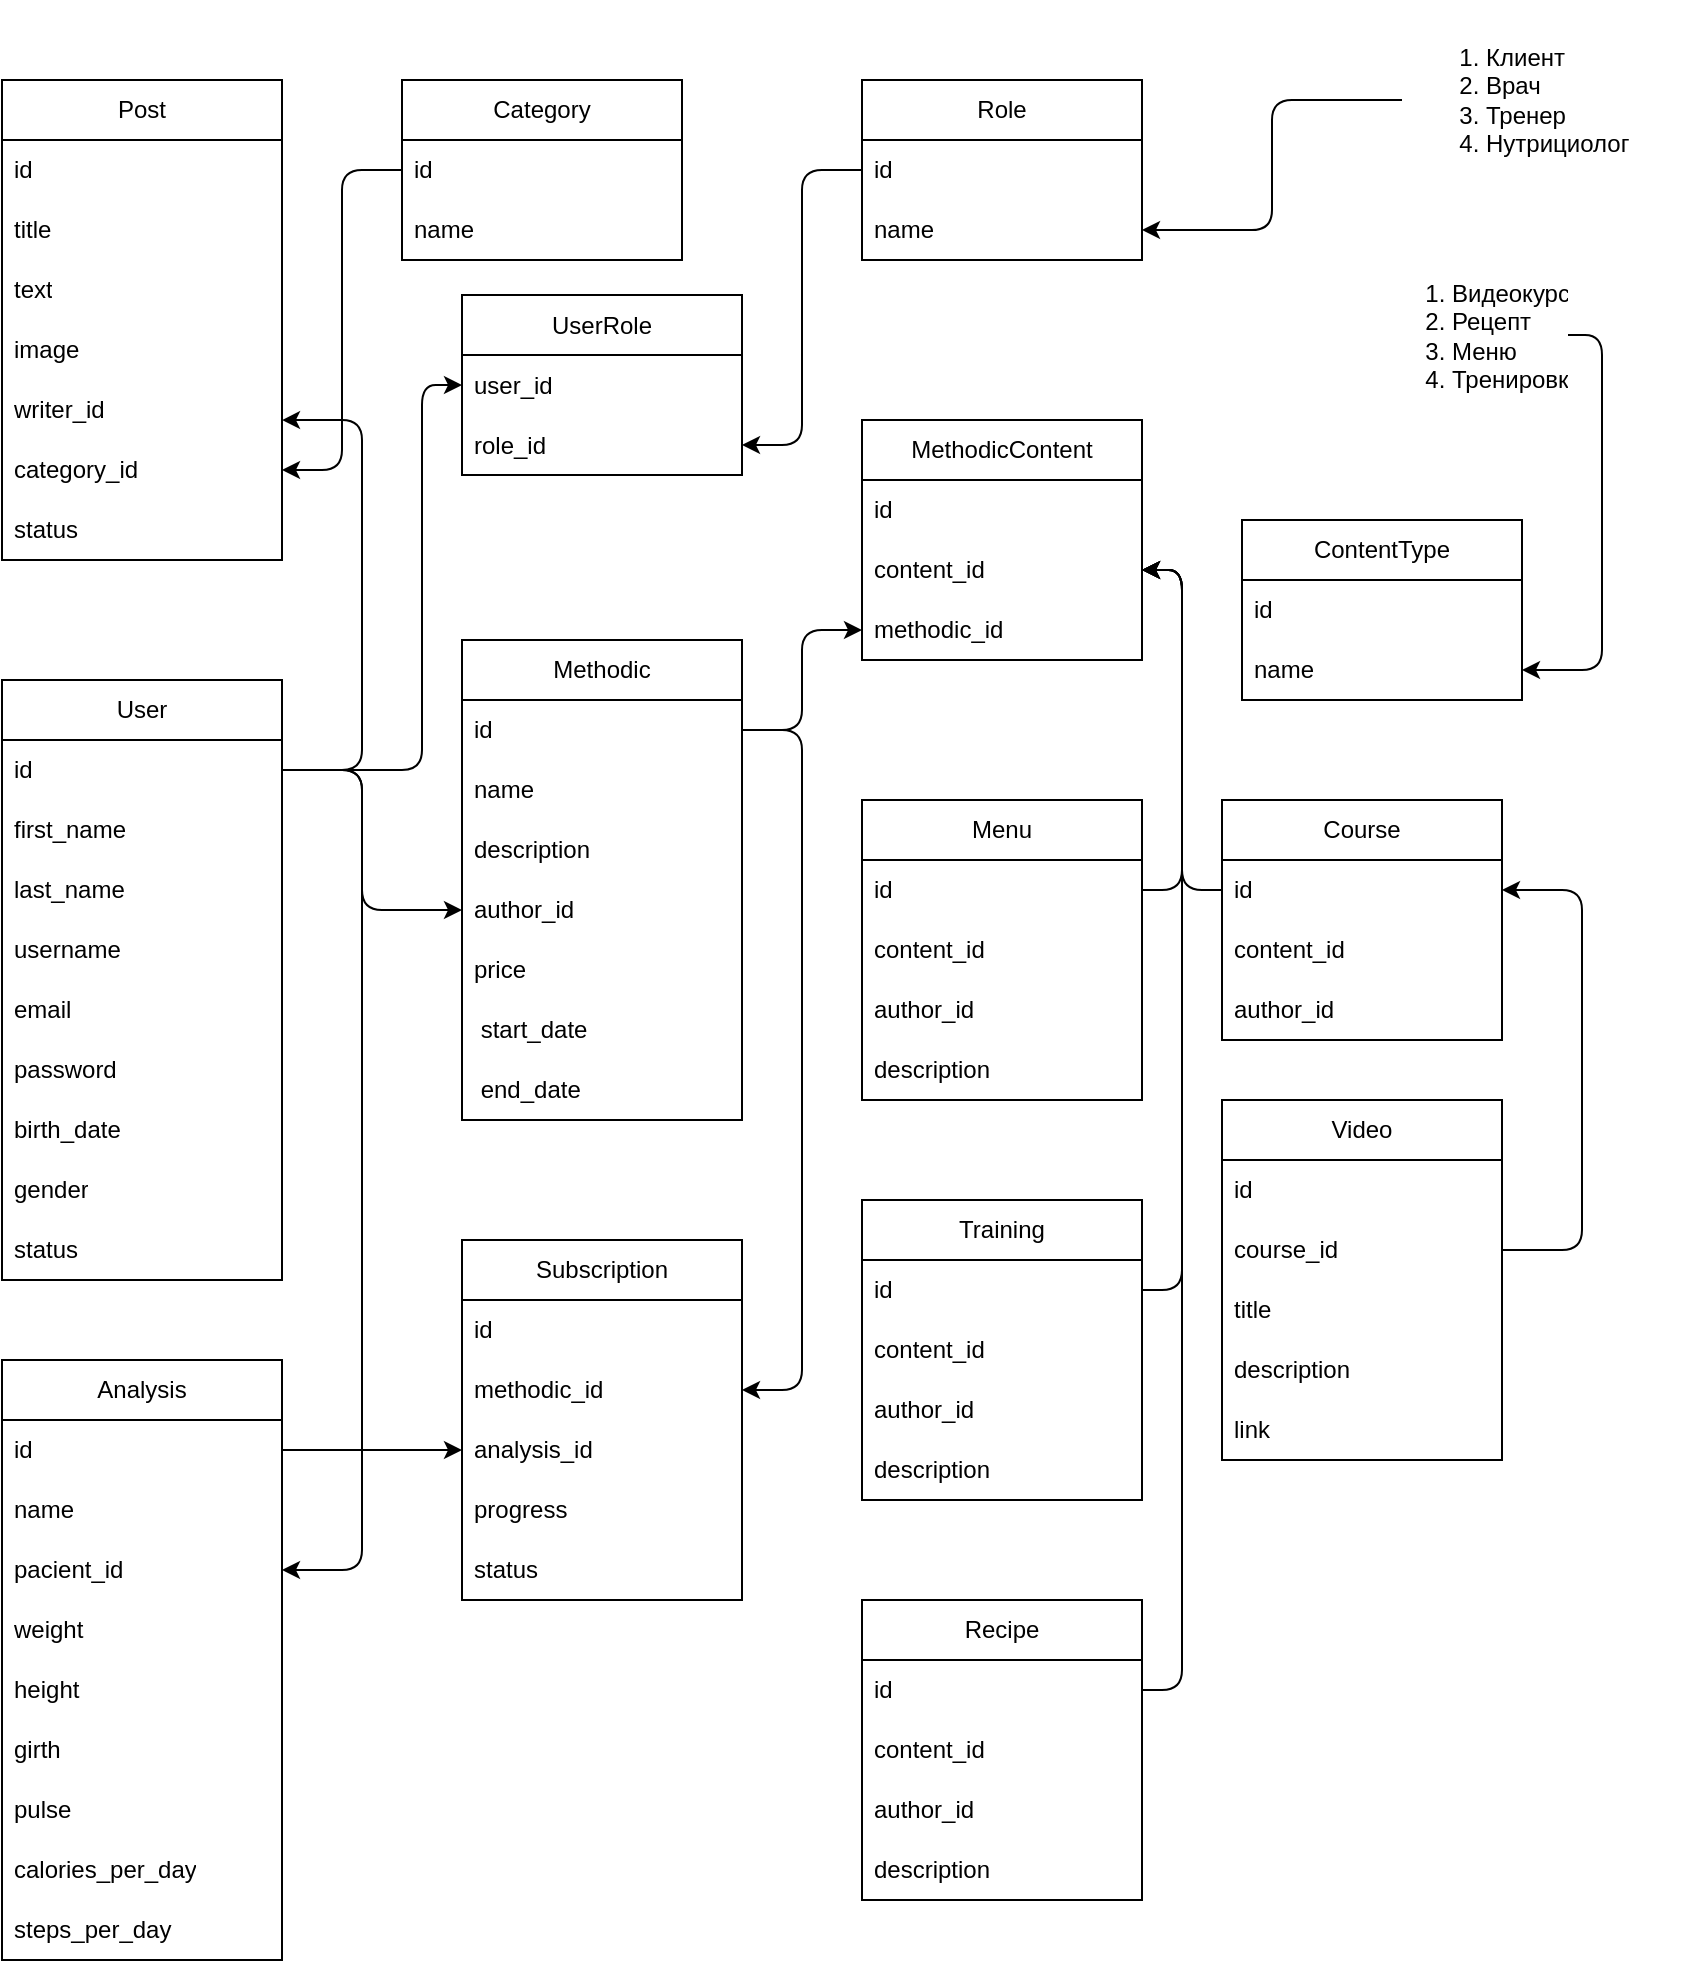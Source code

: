 <mxfile><diagram id="Ea8dcPsZRAdA000fl9Z8" name="Page-1"><mxGraphModel dx="920" dy="405" grid="1" gridSize="10" guides="1" tooltips="1" connect="1" arrows="1" fold="1" page="1" pageScale="1" pageWidth="850" pageHeight="1100" math="0" shadow="0"><root><mxCell id="0"/><mxCell id="1" parent="0"/><mxCell id="2" value="User" style="swimlane;fontStyle=0;childLayout=stackLayout;horizontal=1;startSize=30;horizontalStack=0;resizeParent=1;resizeParentMax=0;resizeLast=0;collapsible=1;marginBottom=0;whiteSpace=wrap;html=1;" parent="1" vertex="1"><mxGeometry x="10" y="340" width="140" height="300" as="geometry"/></mxCell><mxCell id="3" value="id" style="text;strokeColor=none;fillColor=none;align=left;verticalAlign=middle;spacingLeft=4;spacingRight=4;overflow=hidden;points=[[0,0.5],[1,0.5]];portConstraint=eastwest;rotatable=0;whiteSpace=wrap;html=1;" parent="2" vertex="1"><mxGeometry y="30" width="140" height="30" as="geometry"/></mxCell><mxCell id="4" value="first_name" style="text;strokeColor=none;fillColor=none;align=left;verticalAlign=middle;spacingLeft=4;spacingRight=4;overflow=hidden;points=[[0,0.5],[1,0.5]];portConstraint=eastwest;rotatable=0;whiteSpace=wrap;html=1;" parent="2" vertex="1"><mxGeometry y="60" width="140" height="30" as="geometry"/></mxCell><mxCell id="5" value="last_name" style="text;strokeColor=none;fillColor=none;align=left;verticalAlign=middle;spacingLeft=4;spacingRight=4;overflow=hidden;points=[[0,0.5],[1,0.5]];portConstraint=eastwest;rotatable=0;whiteSpace=wrap;html=1;" parent="2" vertex="1"><mxGeometry y="90" width="140" height="30" as="geometry"/></mxCell><mxCell id="18" value="username" style="text;strokeColor=none;fillColor=none;align=left;verticalAlign=middle;spacingLeft=4;spacingRight=4;overflow=hidden;points=[[0,0.5],[1,0.5]];portConstraint=eastwest;rotatable=0;whiteSpace=wrap;html=1;" parent="2" vertex="1"><mxGeometry y="120" width="140" height="30" as="geometry"/></mxCell><mxCell id="19" value="email" style="text;strokeColor=none;fillColor=none;align=left;verticalAlign=middle;spacingLeft=4;spacingRight=4;overflow=hidden;points=[[0,0.5],[1,0.5]];portConstraint=eastwest;rotatable=0;whiteSpace=wrap;html=1;" parent="2" vertex="1"><mxGeometry y="150" width="140" height="30" as="geometry"/></mxCell><mxCell id="20" value="password" style="text;strokeColor=none;fillColor=none;align=left;verticalAlign=middle;spacingLeft=4;spacingRight=4;overflow=hidden;points=[[0,0.5],[1,0.5]];portConstraint=eastwest;rotatable=0;whiteSpace=wrap;html=1;" parent="2" vertex="1"><mxGeometry y="180" width="140" height="30" as="geometry"/></mxCell><mxCell id="94" value="birth_date" style="text;strokeColor=none;fillColor=none;align=left;verticalAlign=middle;spacingLeft=4;spacingRight=4;overflow=hidden;points=[[0,0.5],[1,0.5]];portConstraint=eastwest;rotatable=0;whiteSpace=wrap;html=1;" parent="2" vertex="1"><mxGeometry y="210" width="140" height="30" as="geometry"/></mxCell><mxCell id="95" value="gender" style="text;strokeColor=none;fillColor=none;align=left;verticalAlign=middle;spacingLeft=4;spacingRight=4;overflow=hidden;points=[[0,0.5],[1,0.5]];portConstraint=eastwest;rotatable=0;whiteSpace=wrap;html=1;" parent="2" vertex="1"><mxGeometry y="240" width="140" height="30" as="geometry"/></mxCell><mxCell id="93" value="status" style="text;strokeColor=none;fillColor=none;align=left;verticalAlign=middle;spacingLeft=4;spacingRight=4;overflow=hidden;points=[[0,0.5],[1,0.5]];portConstraint=eastwest;rotatable=0;whiteSpace=wrap;html=1;" parent="2" vertex="1"><mxGeometry y="270" width="140" height="30" as="geometry"/></mxCell><mxCell id="6" value="Role" style="swimlane;fontStyle=0;childLayout=stackLayout;horizontal=1;startSize=30;horizontalStack=0;resizeParent=1;resizeParentMax=0;resizeLast=0;collapsible=1;marginBottom=0;whiteSpace=wrap;html=1;" parent="1" vertex="1"><mxGeometry x="440" y="40" width="140" height="90" as="geometry"/></mxCell><mxCell id="7" value="id" style="text;strokeColor=none;fillColor=none;align=left;verticalAlign=middle;spacingLeft=4;spacingRight=4;overflow=hidden;points=[[0,0.5],[1,0.5]];portConstraint=eastwest;rotatable=0;whiteSpace=wrap;html=1;" parent="6" vertex="1"><mxGeometry y="30" width="140" height="30" as="geometry"/></mxCell><mxCell id="8" value="name" style="text;strokeColor=none;fillColor=none;align=left;verticalAlign=middle;spacingLeft=4;spacingRight=4;overflow=hidden;points=[[0,0.5],[1,0.5]];portConstraint=eastwest;rotatable=0;whiteSpace=wrap;html=1;" parent="6" vertex="1"><mxGeometry y="60" width="140" height="30" as="geometry"/></mxCell><mxCell id="10" value="Subscription" style="swimlane;fontStyle=0;childLayout=stackLayout;horizontal=1;startSize=30;horizontalStack=0;resizeParent=1;resizeParentMax=0;resizeLast=0;collapsible=1;marginBottom=0;whiteSpace=wrap;html=1;" parent="1" vertex="1"><mxGeometry x="240" y="620" width="140" height="180" as="geometry"/></mxCell><mxCell id="11" value="id" style="text;strokeColor=none;fillColor=none;align=left;verticalAlign=middle;spacingLeft=4;spacingRight=4;overflow=hidden;points=[[0,0.5],[1,0.5]];portConstraint=eastwest;rotatable=0;whiteSpace=wrap;html=1;" parent="10" vertex="1"><mxGeometry y="30" width="140" height="30" as="geometry"/></mxCell><mxCell id="13" value="methodic_id" style="text;strokeColor=none;fillColor=none;align=left;verticalAlign=middle;spacingLeft=4;spacingRight=4;overflow=hidden;points=[[0,0.5],[1,0.5]];portConstraint=eastwest;rotatable=0;whiteSpace=wrap;html=1;" parent="10" vertex="1"><mxGeometry y="60" width="140" height="30" as="geometry"/></mxCell><mxCell id="98" value="analysis_id" style="text;strokeColor=none;fillColor=none;align=left;verticalAlign=middle;spacingLeft=4;spacingRight=4;overflow=hidden;points=[[0,0.5],[1,0.5]];portConstraint=eastwest;rotatable=0;whiteSpace=wrap;html=1;" parent="10" vertex="1"><mxGeometry y="90" width="140" height="30" as="geometry"/></mxCell><mxCell id="100" value="progress" style="text;strokeColor=none;fillColor=none;align=left;verticalAlign=middle;spacingLeft=4;spacingRight=4;overflow=hidden;points=[[0,0.5],[1,0.5]];portConstraint=eastwest;rotatable=0;whiteSpace=wrap;html=1;" parent="10" vertex="1"><mxGeometry y="120" width="140" height="30" as="geometry"/></mxCell><mxCell id="101" value="status" style="text;strokeColor=none;fillColor=none;align=left;verticalAlign=middle;spacingLeft=4;spacingRight=4;overflow=hidden;points=[[0,0.5],[1,0.5]];portConstraint=eastwest;rotatable=0;whiteSpace=wrap;html=1;" parent="10" vertex="1"><mxGeometry y="150" width="140" height="30" as="geometry"/></mxCell><mxCell id="14" value="ContentType" style="swimlane;fontStyle=0;childLayout=stackLayout;horizontal=1;startSize=30;horizontalStack=0;resizeParent=1;resizeParentMax=0;resizeLast=0;collapsible=1;marginBottom=0;whiteSpace=wrap;html=1;" parent="1" vertex="1"><mxGeometry x="630" y="260" width="140" height="90" as="geometry"/></mxCell><mxCell id="15" value="id" style="text;strokeColor=none;fillColor=none;align=left;verticalAlign=middle;spacingLeft=4;spacingRight=4;overflow=hidden;points=[[0,0.5],[1,0.5]];portConstraint=eastwest;rotatable=0;whiteSpace=wrap;html=1;" parent="14" vertex="1"><mxGeometry y="30" width="140" height="30" as="geometry"/></mxCell><mxCell id="16" value="name" style="text;strokeColor=none;fillColor=none;align=left;verticalAlign=middle;spacingLeft=4;spacingRight=4;overflow=hidden;points=[[0,0.5],[1,0.5]];portConstraint=eastwest;rotatable=0;whiteSpace=wrap;html=1;" parent="14" vertex="1"><mxGeometry y="60" width="140" height="30" as="geometry"/></mxCell><mxCell id="21" value="UserRole" style="swimlane;fontStyle=0;childLayout=stackLayout;horizontal=1;startSize=30;horizontalStack=0;resizeParent=1;resizeParentMax=0;resizeLast=0;collapsible=1;marginBottom=0;whiteSpace=wrap;html=1;" parent="1" vertex="1"><mxGeometry x="240" y="147.5" width="140" height="90" as="geometry"/></mxCell><mxCell id="22" value="user_id" style="text;strokeColor=none;fillColor=none;align=left;verticalAlign=middle;spacingLeft=4;spacingRight=4;overflow=hidden;points=[[0,0.5],[1,0.5]];portConstraint=eastwest;rotatable=0;whiteSpace=wrap;html=1;" parent="21" vertex="1"><mxGeometry y="30" width="140" height="30" as="geometry"/></mxCell><mxCell id="23" value="role_id" style="text;strokeColor=none;fillColor=none;align=left;verticalAlign=middle;spacingLeft=4;spacingRight=4;overflow=hidden;points=[[0,0.5],[1,0.5]];portConstraint=eastwest;rotatable=0;whiteSpace=wrap;html=1;" parent="21" vertex="1"><mxGeometry y="60" width="140" height="30" as="geometry"/></mxCell><mxCell id="24" value="MethodicContent" style="swimlane;fontStyle=0;childLayout=stackLayout;horizontal=1;startSize=30;horizontalStack=0;resizeParent=1;resizeParentMax=0;resizeLast=0;collapsible=1;marginBottom=0;whiteSpace=wrap;html=1;" parent="1" vertex="1"><mxGeometry x="440" y="210" width="140" height="120" as="geometry"/></mxCell><mxCell id="83" value="id" style="text;strokeColor=none;fillColor=none;align=left;verticalAlign=middle;spacingLeft=4;spacingRight=4;overflow=hidden;points=[[0,0.5],[1,0.5]];portConstraint=eastwest;rotatable=0;whiteSpace=wrap;html=1;" parent="24" vertex="1"><mxGeometry y="30" width="140" height="30" as="geometry"/></mxCell><mxCell id="26" value="content_id" style="text;strokeColor=none;fillColor=none;align=left;verticalAlign=middle;spacingLeft=4;spacingRight=4;overflow=hidden;points=[[0,0.5],[1,0.5]];portConstraint=eastwest;rotatable=0;whiteSpace=wrap;html=1;" parent="24" vertex="1"><mxGeometry y="60" width="140" height="30" as="geometry"/></mxCell><mxCell id="194" value="methodic_id" style="text;strokeColor=none;fillColor=none;align=left;verticalAlign=middle;spacingLeft=4;spacingRight=4;overflow=hidden;points=[[0,0.5],[1,0.5]];portConstraint=eastwest;rotatable=0;whiteSpace=wrap;html=1;" parent="24" vertex="1"><mxGeometry y="90" width="140" height="30" as="geometry"/></mxCell><mxCell id="30" style="edgeStyle=elbowEdgeStyle;html=1;exitX=1;exitY=0.5;exitDx=0;exitDy=0;entryX=0;entryY=0.5;entryDx=0;entryDy=0;" parent="1" source="3" target="22" edge="1"><mxGeometry relative="1" as="geometry"><Array as="points"><mxPoint x="220" y="290"/></Array></mxGeometry></mxCell><mxCell id="33" style="edgeStyle=elbowEdgeStyle;html=1;exitX=0;exitY=0.5;exitDx=0;exitDy=0;entryX=1;entryY=0.5;entryDx=0;entryDy=0;" parent="1" source="7" target="23" edge="1"><mxGeometry relative="1" as="geometry"/></mxCell><mxCell id="48" style="edgeStyle=elbowEdgeStyle;html=1;entryX=1;entryY=0.5;entryDx=0;entryDy=0;" parent="1" source="47" target="8" edge="1"><mxGeometry relative="1" as="geometry"/></mxCell><mxCell id="47" value="&lt;ol&gt;&lt;li&gt;Клиент&lt;/li&gt;&lt;li&gt;Врач&lt;/li&gt;&lt;li&gt;Тренер&lt;/li&gt;&lt;li&gt;Нутрициолог&lt;/li&gt;&lt;/ol&gt;" style="text;strokeColor=none;fillColor=none;html=1;whiteSpace=wrap;verticalAlign=middle;overflow=hidden;" parent="1" vertex="1"><mxGeometry x="710" width="140" height="100" as="geometry"/></mxCell><mxCell id="211" style="edgeStyle=elbowEdgeStyle;html=1;exitX=1;exitY=0.5;exitDx=0;exitDy=0;entryX=1;entryY=0.5;entryDx=0;entryDy=0;" parent="1" source="49" target="16" edge="1"><mxGeometry relative="1" as="geometry"><Array as="points"><mxPoint x="810" y="240"/></Array></mxGeometry></mxCell><mxCell id="49" value="&lt;ol&gt;&lt;li&gt;Видеокурс&lt;/li&gt;&lt;li&gt;Рецепт&lt;/li&gt;&lt;li&gt;Меню&lt;/li&gt;&lt;li&gt;Тренировки&lt;/li&gt;&lt;/ol&gt;" style="text;strokeColor=none;fillColor=none;html=1;whiteSpace=wrap;verticalAlign=middle;overflow=hidden;" parent="1" vertex="1"><mxGeometry x="693" y="110" width="100" height="115" as="geometry"/></mxCell><mxCell id="52" value="Analysis" style="swimlane;fontStyle=0;childLayout=stackLayout;horizontal=1;startSize=30;horizontalStack=0;resizeParent=1;resizeParentMax=0;resizeLast=0;collapsible=1;marginBottom=0;whiteSpace=wrap;html=1;" parent="1" vertex="1"><mxGeometry x="10" y="680" width="140" height="300" as="geometry"/></mxCell><mxCell id="53" value="id" style="text;strokeColor=none;fillColor=none;align=left;verticalAlign=middle;spacingLeft=4;spacingRight=4;overflow=hidden;points=[[0,0.5],[1,0.5]];portConstraint=eastwest;rotatable=0;whiteSpace=wrap;html=1;" parent="52" vertex="1"><mxGeometry y="30" width="140" height="30" as="geometry"/></mxCell><mxCell id="54" value="name" style="text;strokeColor=none;fillColor=none;align=left;verticalAlign=middle;spacingLeft=4;spacingRight=4;overflow=hidden;points=[[0,0.5],[1,0.5]];portConstraint=eastwest;rotatable=0;whiteSpace=wrap;html=1;" parent="52" vertex="1"><mxGeometry y="60" width="140" height="30" as="geometry"/></mxCell><mxCell id="55" value="pacient_id" style="text;strokeColor=none;fillColor=none;align=left;verticalAlign=middle;spacingLeft=4;spacingRight=4;overflow=hidden;points=[[0,0.5],[1,0.5]];portConstraint=eastwest;rotatable=0;whiteSpace=wrap;html=1;" parent="52" vertex="1"><mxGeometry y="90" width="140" height="30" as="geometry"/></mxCell><mxCell id="57" value="weight" style="text;strokeColor=none;fillColor=none;align=left;verticalAlign=middle;spacingLeft=4;spacingRight=4;overflow=hidden;points=[[0,0.5],[1,0.5]];portConstraint=eastwest;rotatable=0;whiteSpace=wrap;html=1;" parent="52" vertex="1"><mxGeometry y="120" width="140" height="30" as="geometry"/></mxCell><mxCell id="59" value="height" style="text;strokeColor=none;fillColor=none;align=left;verticalAlign=middle;spacingLeft=4;spacingRight=4;overflow=hidden;points=[[0,0.5],[1,0.5]];portConstraint=eastwest;rotatable=0;whiteSpace=wrap;html=1;" parent="52" vertex="1"><mxGeometry y="150" width="140" height="30" as="geometry"/></mxCell><mxCell id="60" value="girth" style="text;strokeColor=none;fillColor=none;align=left;verticalAlign=middle;spacingLeft=4;spacingRight=4;overflow=hidden;points=[[0,0.5],[1,0.5]];portConstraint=eastwest;rotatable=0;whiteSpace=wrap;html=1;" parent="52" vertex="1"><mxGeometry y="180" width="140" height="30" as="geometry"/></mxCell><mxCell id="63" value="pulse" style="text;strokeColor=none;fillColor=none;align=left;verticalAlign=middle;spacingLeft=4;spacingRight=4;overflow=hidden;points=[[0,0.5],[1,0.5]];portConstraint=eastwest;rotatable=0;whiteSpace=wrap;html=1;" parent="52" vertex="1"><mxGeometry y="210" width="140" height="30" as="geometry"/></mxCell><mxCell id="81" value="calories_per_day" style="text;strokeColor=none;fillColor=none;align=left;verticalAlign=middle;spacingLeft=4;spacingRight=4;overflow=hidden;points=[[0,0.5],[1,0.5]];portConstraint=eastwest;rotatable=0;whiteSpace=wrap;html=1;" parent="52" vertex="1"><mxGeometry y="240" width="140" height="30" as="geometry"/></mxCell><mxCell id="82" value="steps_per_day" style="text;strokeColor=none;fillColor=none;align=left;verticalAlign=middle;spacingLeft=4;spacingRight=4;overflow=hidden;points=[[0,0.5],[1,0.5]];portConstraint=eastwest;rotatable=0;whiteSpace=wrap;html=1;" parent="52" vertex="1"><mxGeometry y="270" width="140" height="30" as="geometry"/></mxCell><mxCell id="58" style="edgeStyle=elbowEdgeStyle;html=1;exitX=1;exitY=0.5;exitDx=0;exitDy=0;entryX=1;entryY=0.5;entryDx=0;entryDy=0;" parent="1" source="3" target="55" edge="1"><mxGeometry relative="1" as="geometry"><mxPoint x="210" y="710" as="targetPoint"/><Array as="points"><mxPoint x="190" y="560"/><mxPoint x="180" y="600"/></Array></mxGeometry></mxCell><mxCell id="64" value="Post" style="swimlane;fontStyle=0;childLayout=stackLayout;horizontal=1;startSize=30;horizontalStack=0;resizeParent=1;resizeParentMax=0;resizeLast=0;collapsible=1;marginBottom=0;whiteSpace=wrap;html=1;" parent="1" vertex="1"><mxGeometry x="10" y="40" width="140" height="240" as="geometry"/></mxCell><mxCell id="65" value="id" style="text;strokeColor=none;fillColor=none;align=left;verticalAlign=middle;spacingLeft=4;spacingRight=4;overflow=hidden;points=[[0,0.5],[1,0.5]];portConstraint=eastwest;rotatable=0;whiteSpace=wrap;html=1;" parent="64" vertex="1"><mxGeometry y="30" width="140" height="30" as="geometry"/></mxCell><mxCell id="66" value="title" style="text;strokeColor=none;fillColor=none;align=left;verticalAlign=middle;spacingLeft=4;spacingRight=4;overflow=hidden;points=[[0,0.5],[1,0.5]];portConstraint=eastwest;rotatable=0;whiteSpace=wrap;html=1;" parent="64" vertex="1"><mxGeometry y="60" width="140" height="30" as="geometry"/></mxCell><mxCell id="67" value="text" style="text;strokeColor=none;fillColor=none;align=left;verticalAlign=middle;spacingLeft=4;spacingRight=4;overflow=hidden;points=[[0,0.5],[1,0.5]];portConstraint=eastwest;rotatable=0;whiteSpace=wrap;html=1;" parent="64" vertex="1"><mxGeometry y="90" width="140" height="30" as="geometry"/></mxCell><mxCell id="68" value="image" style="text;strokeColor=none;fillColor=none;align=left;verticalAlign=middle;spacingLeft=4;spacingRight=4;overflow=hidden;points=[[0,0.5],[1,0.5]];portConstraint=eastwest;rotatable=0;whiteSpace=wrap;html=1;" parent="64" vertex="1"><mxGeometry y="120" width="140" height="30" as="geometry"/></mxCell><mxCell id="69" value="writer_id" style="text;strokeColor=none;fillColor=none;align=left;verticalAlign=middle;spacingLeft=4;spacingRight=4;overflow=hidden;points=[[0,0.5],[1,0.5]];portConstraint=eastwest;rotatable=0;whiteSpace=wrap;html=1;" parent="64" vertex="1"><mxGeometry y="150" width="140" height="30" as="geometry"/></mxCell><mxCell id="78" value="category_id" style="text;strokeColor=none;fillColor=none;align=left;verticalAlign=middle;spacingLeft=4;spacingRight=4;overflow=hidden;points=[[0,0.5],[1,0.5]];portConstraint=eastwest;rotatable=0;whiteSpace=wrap;html=1;" parent="64" vertex="1"><mxGeometry y="180" width="140" height="30" as="geometry"/></mxCell><mxCell id="70" value="status" style="text;strokeColor=none;fillColor=none;align=left;verticalAlign=middle;spacingLeft=4;spacingRight=4;overflow=hidden;points=[[0,0.5],[1,0.5]];portConstraint=eastwest;rotatable=0;whiteSpace=wrap;html=1;" parent="64" vertex="1"><mxGeometry y="210" width="140" height="30" as="geometry"/></mxCell><mxCell id="79" style="edgeStyle=elbowEdgeStyle;html=1;" parent="1" source="71" target="78" edge="1"><mxGeometry relative="1" as="geometry"/></mxCell><mxCell id="71" value="Category" style="swimlane;fontStyle=0;childLayout=stackLayout;horizontal=1;startSize=30;horizontalStack=0;resizeParent=1;resizeParentMax=0;resizeLast=0;collapsible=1;marginBottom=0;whiteSpace=wrap;html=1;" parent="1" vertex="1"><mxGeometry x="210" y="40" width="140" height="90" as="geometry"/></mxCell><mxCell id="72" value="id" style="text;strokeColor=none;fillColor=none;align=left;verticalAlign=middle;spacingLeft=4;spacingRight=4;overflow=hidden;points=[[0,0.5],[1,0.5]];portConstraint=eastwest;rotatable=0;whiteSpace=wrap;html=1;" parent="71" vertex="1"><mxGeometry y="30" width="140" height="30" as="geometry"/></mxCell><mxCell id="73" value="name" style="text;strokeColor=none;fillColor=none;align=left;verticalAlign=middle;spacingLeft=4;spacingRight=4;overflow=hidden;points=[[0,0.5],[1,0.5]];portConstraint=eastwest;rotatable=0;whiteSpace=wrap;html=1;" parent="71" vertex="1"><mxGeometry y="60" width="140" height="30" as="geometry"/></mxCell><mxCell id="80" style="edgeStyle=elbowEdgeStyle;html=1;exitX=1;exitY=0.5;exitDx=0;exitDy=0;entryX=1;entryY=0.667;entryDx=0;entryDy=0;entryPerimeter=0;" parent="1" source="3" target="69" edge="1"><mxGeometry relative="1" as="geometry"><mxPoint x="150" y="200" as="targetPoint"/><Array as="points"><mxPoint x="190" y="300"/><mxPoint x="200" y="710"/></Array></mxGeometry></mxCell><mxCell id="107" style="edgeStyle=elbowEdgeStyle;html=1;exitX=1;exitY=0.5;exitDx=0;exitDy=0;entryX=0;entryY=0.5;entryDx=0;entryDy=0;" parent="1" source="53" target="98" edge="1"><mxGeometry relative="1" as="geometry"><mxPoint x="290" y="930" as="targetPoint"/></mxGeometry></mxCell><mxCell id="151" value="Course" style="swimlane;fontStyle=0;childLayout=stackLayout;horizontal=1;startSize=30;horizontalStack=0;resizeParent=1;resizeParentMax=0;resizeLast=0;collapsible=1;marginBottom=0;whiteSpace=wrap;html=1;" parent="1" vertex="1"><mxGeometry x="620" y="400" width="140" height="120" as="geometry"/></mxCell><mxCell id="152" value="id" style="text;strokeColor=none;fillColor=none;align=left;verticalAlign=middle;spacingLeft=4;spacingRight=4;overflow=hidden;points=[[0,0.5],[1,0.5]];portConstraint=eastwest;rotatable=0;whiteSpace=wrap;html=1;" parent="151" vertex="1"><mxGeometry y="30" width="140" height="30" as="geometry"/></mxCell><mxCell id="153" value="content_id" style="text;strokeColor=none;fillColor=none;align=left;verticalAlign=middle;spacingLeft=4;spacingRight=4;overflow=hidden;points=[[0,0.5],[1,0.5]];portConstraint=eastwest;rotatable=0;whiteSpace=wrap;html=1;" parent="151" vertex="1"><mxGeometry y="60" width="140" height="30" as="geometry"/></mxCell><mxCell id="154" value="author_id" style="text;strokeColor=none;fillColor=none;align=left;verticalAlign=middle;spacingLeft=4;spacingRight=4;overflow=hidden;points=[[0,0.5],[1,0.5]];portConstraint=eastwest;rotatable=0;whiteSpace=wrap;html=1;" parent="151" vertex="1"><mxGeometry y="90" width="140" height="30" as="geometry"/></mxCell><mxCell id="155" value="Recipe" style="swimlane;fontStyle=0;childLayout=stackLayout;horizontal=1;startSize=30;horizontalStack=0;resizeParent=1;resizeParentMax=0;resizeLast=0;collapsible=1;marginBottom=0;whiteSpace=wrap;html=1;" parent="1" vertex="1"><mxGeometry x="440" y="800" width="140" height="150" as="geometry"/></mxCell><mxCell id="156" value="id" style="text;strokeColor=none;fillColor=none;align=left;verticalAlign=middle;spacingLeft=4;spacingRight=4;overflow=hidden;points=[[0,0.5],[1,0.5]];portConstraint=eastwest;rotatable=0;whiteSpace=wrap;html=1;" parent="155" vertex="1"><mxGeometry y="30" width="140" height="30" as="geometry"/></mxCell><mxCell id="157" value="content_id" style="text;strokeColor=none;fillColor=none;align=left;verticalAlign=middle;spacingLeft=4;spacingRight=4;overflow=hidden;points=[[0,0.5],[1,0.5]];portConstraint=eastwest;rotatable=0;whiteSpace=wrap;html=1;" parent="155" vertex="1"><mxGeometry y="60" width="140" height="30" as="geometry"/></mxCell><mxCell id="158" value="author_id" style="text;strokeColor=none;fillColor=none;align=left;verticalAlign=middle;spacingLeft=4;spacingRight=4;overflow=hidden;points=[[0,0.5],[1,0.5]];portConstraint=eastwest;rotatable=0;whiteSpace=wrap;html=1;" parent="155" vertex="1"><mxGeometry y="90" width="140" height="30" as="geometry"/></mxCell><mxCell id="192" value="description" style="text;strokeColor=none;fillColor=none;align=left;verticalAlign=middle;spacingLeft=4;spacingRight=4;overflow=hidden;points=[[0,0.5],[1,0.5]];portConstraint=eastwest;rotatable=0;whiteSpace=wrap;html=1;" parent="155" vertex="1"><mxGeometry y="120" width="140" height="30" as="geometry"/></mxCell><mxCell id="159" value="Menu" style="swimlane;fontStyle=0;childLayout=stackLayout;horizontal=1;startSize=30;horizontalStack=0;resizeParent=1;resizeParentMax=0;resizeLast=0;collapsible=1;marginBottom=0;whiteSpace=wrap;html=1;" parent="1" vertex="1"><mxGeometry x="440" y="400" width="140" height="150" as="geometry"/></mxCell><mxCell id="160" value="id" style="text;strokeColor=none;fillColor=none;align=left;verticalAlign=middle;spacingLeft=4;spacingRight=4;overflow=hidden;points=[[0,0.5],[1,0.5]];portConstraint=eastwest;rotatable=0;whiteSpace=wrap;html=1;" parent="159" vertex="1"><mxGeometry y="30" width="140" height="30" as="geometry"/></mxCell><mxCell id="161" value="content_id" style="text;strokeColor=none;fillColor=none;align=left;verticalAlign=middle;spacingLeft=4;spacingRight=4;overflow=hidden;points=[[0,0.5],[1,0.5]];portConstraint=eastwest;rotatable=0;whiteSpace=wrap;html=1;" parent="159" vertex="1"><mxGeometry y="60" width="140" height="30" as="geometry"/></mxCell><mxCell id="162" value="author_id" style="text;strokeColor=none;fillColor=none;align=left;verticalAlign=middle;spacingLeft=4;spacingRight=4;overflow=hidden;points=[[0,0.5],[1,0.5]];portConstraint=eastwest;rotatable=0;whiteSpace=wrap;html=1;" parent="159" vertex="1"><mxGeometry y="90" width="140" height="30" as="geometry"/></mxCell><mxCell id="191" value="description" style="text;strokeColor=none;fillColor=none;align=left;verticalAlign=middle;spacingLeft=4;spacingRight=4;overflow=hidden;points=[[0,0.5],[1,0.5]];portConstraint=eastwest;rotatable=0;whiteSpace=wrap;html=1;" parent="159" vertex="1"><mxGeometry y="120" width="140" height="30" as="geometry"/></mxCell><mxCell id="163" value="Training" style="swimlane;fontStyle=0;childLayout=stackLayout;horizontal=1;startSize=30;horizontalStack=0;resizeParent=1;resizeParentMax=0;resizeLast=0;collapsible=1;marginBottom=0;whiteSpace=wrap;html=1;" parent="1" vertex="1"><mxGeometry x="440" y="600" width="140" height="150" as="geometry"/></mxCell><mxCell id="164" value="id" style="text;strokeColor=none;fillColor=none;align=left;verticalAlign=middle;spacingLeft=4;spacingRight=4;overflow=hidden;points=[[0,0.5],[1,0.5]];portConstraint=eastwest;rotatable=0;whiteSpace=wrap;html=1;" parent="163" vertex="1"><mxGeometry y="30" width="140" height="30" as="geometry"/></mxCell><mxCell id="165" value="content_id" style="text;strokeColor=none;fillColor=none;align=left;verticalAlign=middle;spacingLeft=4;spacingRight=4;overflow=hidden;points=[[0,0.5],[1,0.5]];portConstraint=eastwest;rotatable=0;whiteSpace=wrap;html=1;" parent="163" vertex="1"><mxGeometry y="60" width="140" height="30" as="geometry"/></mxCell><mxCell id="166" value="author_id" style="text;strokeColor=none;fillColor=none;align=left;verticalAlign=middle;spacingLeft=4;spacingRight=4;overflow=hidden;points=[[0,0.5],[1,0.5]];portConstraint=eastwest;rotatable=0;whiteSpace=wrap;html=1;" parent="163" vertex="1"><mxGeometry y="90" width="140" height="30" as="geometry"/></mxCell><mxCell id="193" value="description" style="text;strokeColor=none;fillColor=none;align=left;verticalAlign=middle;spacingLeft=4;spacingRight=4;overflow=hidden;points=[[0,0.5],[1,0.5]];portConstraint=eastwest;rotatable=0;whiteSpace=wrap;html=1;" parent="163" vertex="1"><mxGeometry y="120" width="140" height="30" as="geometry"/></mxCell><mxCell id="179" value="Video" style="swimlane;fontStyle=0;childLayout=stackLayout;horizontal=1;startSize=30;horizontalStack=0;resizeParent=1;resizeParentMax=0;resizeLast=0;collapsible=1;marginBottom=0;whiteSpace=wrap;html=1;" parent="1" vertex="1"><mxGeometry x="620" y="550" width="140" height="180" as="geometry"/></mxCell><mxCell id="180" value="id" style="text;strokeColor=none;fillColor=none;align=left;verticalAlign=middle;spacingLeft=4;spacingRight=4;overflow=hidden;points=[[0,0.5],[1,0.5]];portConstraint=eastwest;rotatable=0;whiteSpace=wrap;html=1;" parent="179" vertex="1"><mxGeometry y="30" width="140" height="30" as="geometry"/></mxCell><mxCell id="181" value="course_id" style="text;strokeColor=none;fillColor=none;align=left;verticalAlign=middle;spacingLeft=4;spacingRight=4;overflow=hidden;points=[[0,0.5],[1,0.5]];portConstraint=eastwest;rotatable=0;whiteSpace=wrap;html=1;" parent="179" vertex="1"><mxGeometry y="60" width="140" height="30" as="geometry"/></mxCell><mxCell id="182" value="title" style="text;strokeColor=none;fillColor=none;align=left;verticalAlign=middle;spacingLeft=4;spacingRight=4;overflow=hidden;points=[[0,0.5],[1,0.5]];portConstraint=eastwest;rotatable=0;whiteSpace=wrap;html=1;" parent="179" vertex="1"><mxGeometry y="90" width="140" height="30" as="geometry"/></mxCell><mxCell id="183" value="description" style="text;strokeColor=none;fillColor=none;align=left;verticalAlign=middle;spacingLeft=4;spacingRight=4;overflow=hidden;points=[[0,0.5],[1,0.5]];portConstraint=eastwest;rotatable=0;whiteSpace=wrap;html=1;" parent="179" vertex="1"><mxGeometry y="120" width="140" height="30" as="geometry"/></mxCell><mxCell id="190" value="link" style="text;strokeColor=none;fillColor=none;align=left;verticalAlign=middle;spacingLeft=4;spacingRight=4;overflow=hidden;points=[[0,0.5],[1,0.5]];portConstraint=eastwest;rotatable=0;whiteSpace=wrap;html=1;" parent="179" vertex="1"><mxGeometry y="150" width="140" height="30" as="geometry"/></mxCell><mxCell id="195" value="Methodic" style="swimlane;fontStyle=0;childLayout=stackLayout;horizontal=1;startSize=30;horizontalStack=0;resizeParent=1;resizeParentMax=0;resizeLast=0;collapsible=1;marginBottom=0;whiteSpace=wrap;html=1;" parent="1" vertex="1"><mxGeometry x="240" y="320" width="140" height="240" as="geometry"/></mxCell><mxCell id="196" value="id" style="text;strokeColor=none;fillColor=none;align=left;verticalAlign=middle;spacingLeft=4;spacingRight=4;overflow=hidden;points=[[0,0.5],[1,0.5]];portConstraint=eastwest;rotatable=0;whiteSpace=wrap;html=1;" parent="195" vertex="1"><mxGeometry y="30" width="140" height="30" as="geometry"/></mxCell><mxCell id="197" value="name" style="text;strokeColor=none;fillColor=none;align=left;verticalAlign=middle;spacingLeft=4;spacingRight=4;overflow=hidden;points=[[0,0.5],[1,0.5]];portConstraint=eastwest;rotatable=0;whiteSpace=wrap;html=1;" parent="195" vertex="1"><mxGeometry y="60" width="140" height="30" as="geometry"/></mxCell><mxCell id="201" value="description" style="text;strokeColor=none;fillColor=none;align=left;verticalAlign=middle;spacingLeft=4;spacingRight=4;overflow=hidden;points=[[0,0.5],[1,0.5]];portConstraint=eastwest;rotatable=0;whiteSpace=wrap;html=1;" parent="195" vertex="1"><mxGeometry y="90" width="140" height="30" as="geometry"/></mxCell><mxCell id="198" value="author_id" style="text;strokeColor=none;fillColor=none;align=left;verticalAlign=middle;spacingLeft=4;spacingRight=4;overflow=hidden;points=[[0,0.5],[1,0.5]];portConstraint=eastwest;rotatable=0;whiteSpace=wrap;html=1;" parent="195" vertex="1"><mxGeometry y="120" width="140" height="30" as="geometry"/></mxCell><mxCell id="204" value="price" style="text;strokeColor=none;fillColor=none;align=left;verticalAlign=middle;spacingLeft=4;spacingRight=4;overflow=hidden;points=[[0,0.5],[1,0.5]];portConstraint=eastwest;rotatable=0;whiteSpace=wrap;html=1;" parent="195" vertex="1"><mxGeometry y="150" width="140" height="30" as="geometry"/></mxCell><mxCell id="89" value="&amp;nbsp;start_date" style="text;strokeColor=none;fillColor=none;align=left;verticalAlign=middle;spacingLeft=4;spacingRight=4;overflow=hidden;points=[[0,0.5],[1,0.5]];portConstraint=eastwest;rotatable=0;whiteSpace=wrap;html=1;" parent="195" vertex="1"><mxGeometry y="180" width="140" height="30" as="geometry"/></mxCell><mxCell id="91" value="&amp;nbsp;end_date" style="text;strokeColor=none;fillColor=none;align=left;verticalAlign=middle;spacingLeft=4;spacingRight=4;overflow=hidden;points=[[0,0.5],[1,0.5]];portConstraint=eastwest;rotatable=0;whiteSpace=wrap;html=1;" parent="195" vertex="1"><mxGeometry y="210" width="140" height="30" as="geometry"/></mxCell><mxCell id="199" style="edgeStyle=elbowEdgeStyle;html=1;exitX=1;exitY=0.5;exitDx=0;exitDy=0;entryX=0;entryY=0.5;entryDx=0;entryDy=0;" parent="1" source="196" target="194" edge="1"><mxGeometry relative="1" as="geometry"><Array as="points"><mxPoint x="410" y="310"/><mxPoint x="480" y="480"/></Array></mxGeometry></mxCell><mxCell id="203" style="edgeStyle=elbowEdgeStyle;html=1;entryX=1;entryY=0.5;entryDx=0;entryDy=0;exitX=1;exitY=0.5;exitDx=0;exitDy=0;" parent="1" source="196" target="13" edge="1"><mxGeometry relative="1" as="geometry"><mxPoint x="480" y="370" as="sourcePoint"/><Array as="points"><mxPoint x="410" y="530"/><mxPoint x="480" y="610"/><mxPoint x="500" y="570"/></Array></mxGeometry></mxCell><mxCell id="209" style="edgeStyle=elbowEdgeStyle;html=1;exitX=1;exitY=0.5;exitDx=0;exitDy=0;entryX=1;entryY=0.5;entryDx=0;entryDy=0;" parent="1" source="181" target="152" edge="1"><mxGeometry relative="1" as="geometry"><Array as="points"><mxPoint x="800" y="510"/></Array></mxGeometry></mxCell><mxCell id="210" style="edgeStyle=elbowEdgeStyle;html=1;exitX=1;exitY=0.5;exitDx=0;exitDy=0;entryX=0;entryY=0.5;entryDx=0;entryDy=0;" parent="1" source="3" target="198" edge="1"><mxGeometry relative="1" as="geometry"><Array as="points"><mxPoint x="190" y="420"/></Array></mxGeometry></mxCell><mxCell id="218" style="edgeStyle=elbowEdgeStyle;html=1;exitX=0;exitY=0.5;exitDx=0;exitDy=0;entryX=1;entryY=0.5;entryDx=0;entryDy=0;" parent="1" source="152" target="26" edge="1"><mxGeometry relative="1" as="geometry"/></mxCell><mxCell id="219" style="edgeStyle=elbowEdgeStyle;html=1;exitX=1;exitY=0.5;exitDx=0;exitDy=0;entryX=1;entryY=0.5;entryDx=0;entryDy=0;" parent="1" source="160" target="26" edge="1"><mxGeometry relative="1" as="geometry"><Array as="points"><mxPoint x="600" y="360"/></Array></mxGeometry></mxCell><mxCell id="220" style="edgeStyle=elbowEdgeStyle;html=1;exitX=1;exitY=0.5;exitDx=0;exitDy=0;entryX=1;entryY=0.5;entryDx=0;entryDy=0;" parent="1" source="164" target="26" edge="1"><mxGeometry relative="1" as="geometry"><Array as="points"><mxPoint x="600" y="480"/></Array></mxGeometry></mxCell><mxCell id="221" style="edgeStyle=elbowEdgeStyle;html=1;exitX=1;exitY=0.5;exitDx=0;exitDy=0;entryX=1;entryY=0.5;entryDx=0;entryDy=0;" parent="1" source="156" target="26" edge="1"><mxGeometry relative="1" as="geometry"><Array as="points"><mxPoint x="600" y="570"/></Array></mxGeometry></mxCell></root></mxGraphModel></diagram></mxfile>